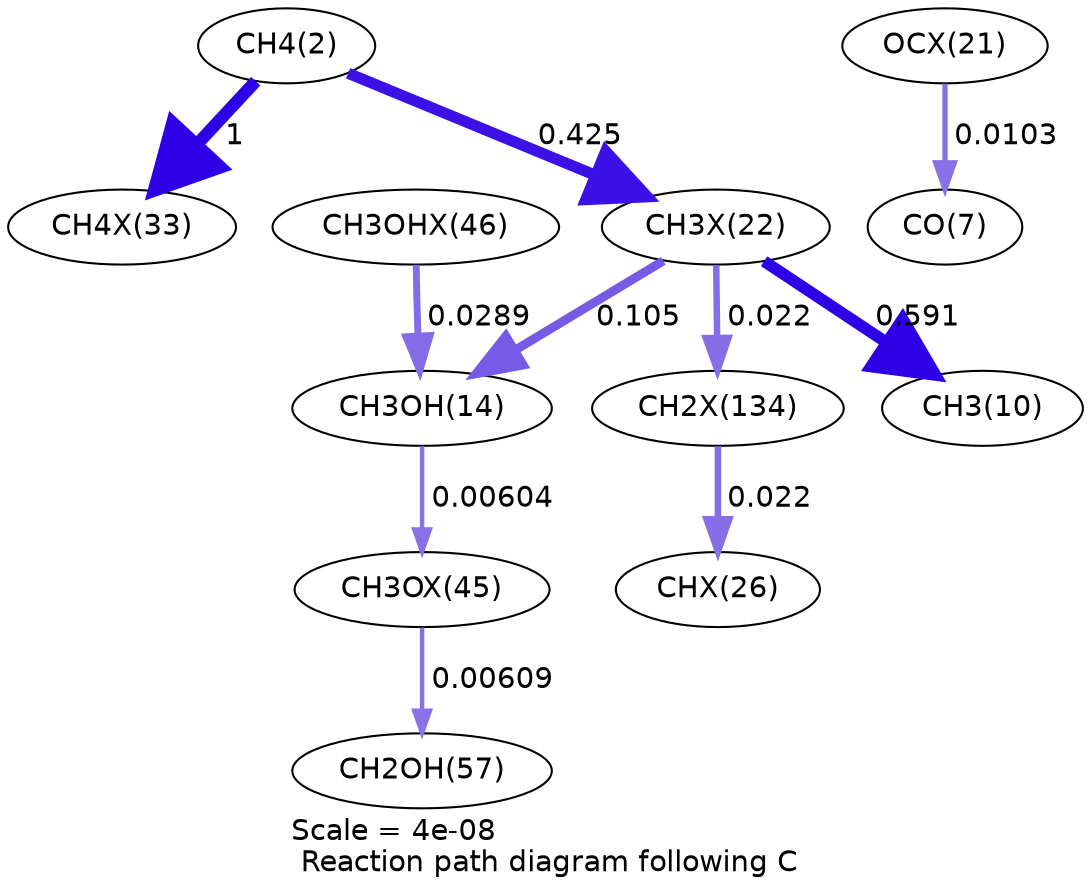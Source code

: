 digraph reaction_paths {
center=1;
s4 -> s49[fontname="Helvetica", penwidth=6, arrowsize=3, color="0.7, 1.5, 0.9"
, label=" 1"];
s4 -> s44[fontname="Helvetica", penwidth=5.35, arrowsize=2.68, color="0.7, 0.925, 0.9"
, label=" 0.425"];
s44 -> s12[fontname="Helvetica", penwidth=5.6, arrowsize=2.8, color="0.7, 1.09, 0.9"
, label=" 0.591"];
s44 -> s16[fontname="Helvetica", penwidth=4.3, arrowsize=2.15, color="0.7, 0.605, 0.9"
, label=" 0.105"];
s44 -> s63[fontname="Helvetica", penwidth=3.12, arrowsize=1.56, color="0.7, 0.522, 0.9"
, label=" 0.022"];
s59 -> s16[fontname="Helvetica", penwidth=3.32, arrowsize=1.66, color="0.7, 0.529, 0.9"
, label=" 0.0289"];
s16 -> s58[fontname="Helvetica", penwidth=2.14, arrowsize=1.07, color="0.7, 0.506, 0.9"
, label=" 0.00604"];
s63 -> s47[fontname="Helvetica", penwidth=3.12, arrowsize=1.56, color="0.7, 0.522, 0.9"
, label=" 0.022"];
s58 -> s22[fontname="Helvetica", penwidth=2.15, arrowsize=1.07, color="0.7, 0.506, 0.9"
, label=" 0.00609"];
s43 -> s9[fontname="Helvetica", penwidth=2.54, arrowsize=1.27, color="0.7, 0.51, 0.9"
, label=" 0.0103"];
s4 [ fontname="Helvetica", label="CH4(2)"];
s9 [ fontname="Helvetica", label="CO(7)"];
s12 [ fontname="Helvetica", label="CH3(10)"];
s16 [ fontname="Helvetica", label="CH3OH(14)"];
s22 [ fontname="Helvetica", label="CH2OH(57)"];
s43 [ fontname="Helvetica", label="OCX(21)"];
s44 [ fontname="Helvetica", label="CH3X(22)"];
s47 [ fontname="Helvetica", label="CHX(26)"];
s49 [ fontname="Helvetica", label="CH4X(33)"];
s58 [ fontname="Helvetica", label="CH3OX(45)"];
s59 [ fontname="Helvetica", label="CH3OHX(46)"];
s63 [ fontname="Helvetica", label="CH2X(134)"];
 label = "Scale = 4e-08\l Reaction path diagram following C";
 fontname = "Helvetica";
}
